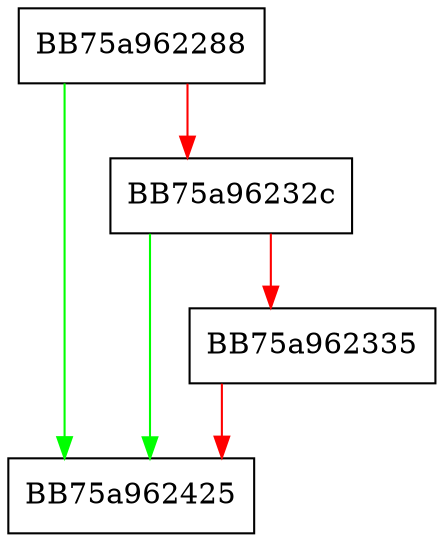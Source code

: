 digraph _fallback_to_cpu {
  node [shape="box"];
  graph [splines=ortho];
  BB75a962288 -> BB75a962425 [color="green"];
  BB75a962288 -> BB75a96232c [color="red"];
  BB75a96232c -> BB75a962425 [color="green"];
  BB75a96232c -> BB75a962335 [color="red"];
  BB75a962335 -> BB75a962425 [color="red"];
}